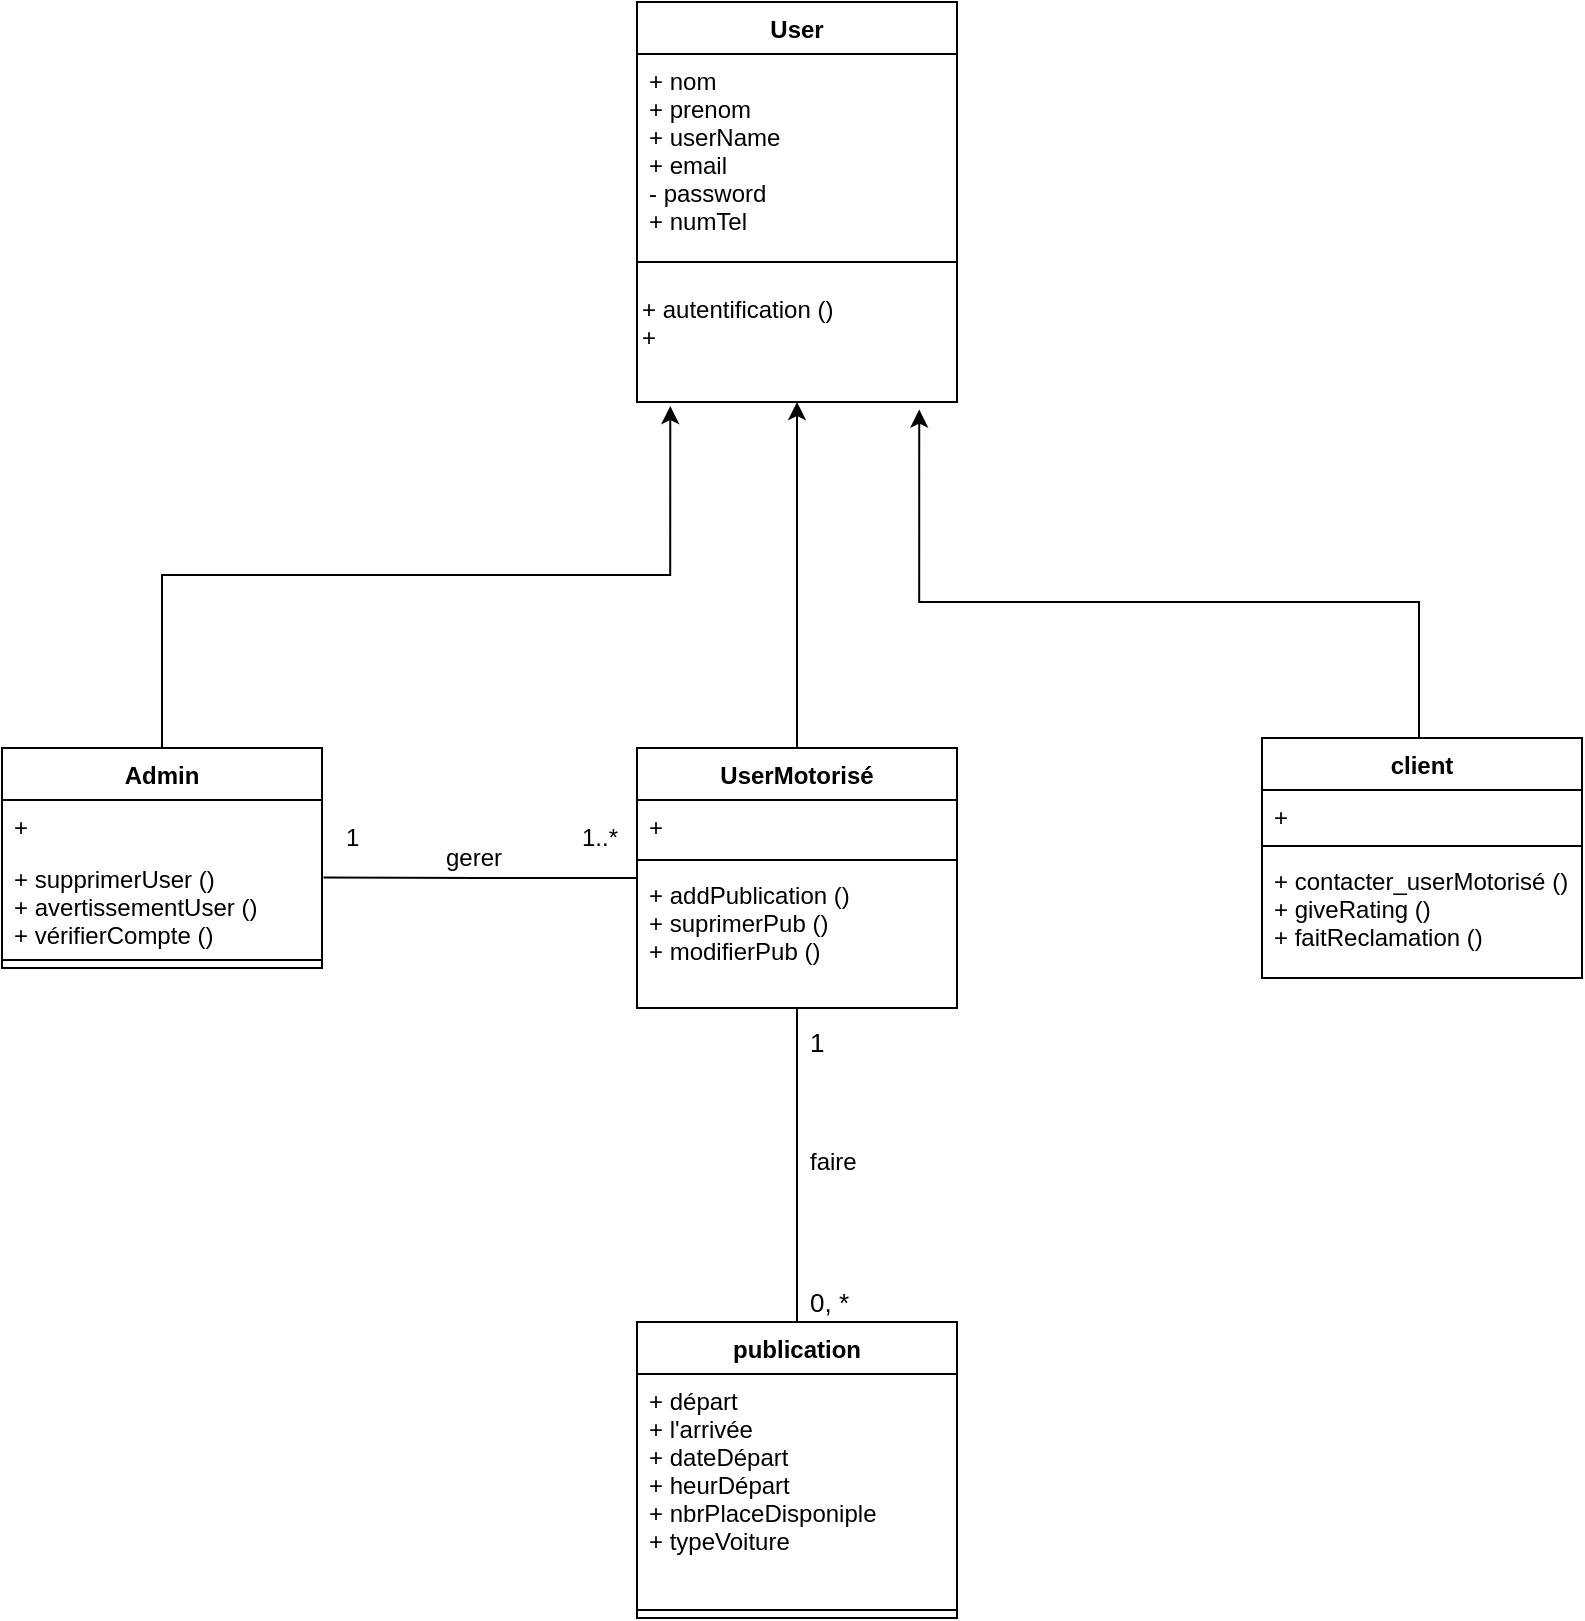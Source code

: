 <mxfile version="12.2.4" pages="1"><diagram id="ZdVGkIWvAgjCRvDq46bw" name="Page-1"><mxGraphModel dx="939" dy="1753" grid="1" gridSize="10" guides="1" tooltips="1" connect="1" arrows="1" fold="1" page="1" pageScale="1" pageWidth="827" pageHeight="1169" math="0" shadow="0"><root><mxCell id="0"/><mxCell id="1" parent="0"/><mxCell id="33" style="edgeStyle=orthogonalEdgeStyle;rounded=0;orthogonalLoop=1;jettySize=auto;html=1;exitX=0.5;exitY=0;exitDx=0;exitDy=0;entryX=0.104;entryY=1.034;entryDx=0;entryDy=0;entryPerimeter=0;" parent="1" source="7" target="54" edge="1"><mxGeometry relative="1" as="geometry"/></mxCell><mxCell id="7" value="Admin" style="swimlane;fontStyle=1;align=center;verticalAlign=top;childLayout=stackLayout;horizontal=1;startSize=26;horizontalStack=0;resizeParent=1;resizeParentMax=0;resizeLast=0;collapsible=1;marginBottom=0;" parent="1" vertex="1"><mxGeometry x="20" y="-637" width="160" height="110" as="geometry"/></mxCell><mxCell id="8" value="+" style="text;strokeColor=none;fillColor=none;align=left;verticalAlign=top;spacingLeft=4;spacingRight=4;overflow=hidden;rotatable=0;points=[[0,0.5],[1,0.5]];portConstraint=eastwest;" parent="7" vertex="1"><mxGeometry y="26" width="160" height="26" as="geometry"/></mxCell><mxCell id="10" value="+ supprimerUser ()&#10;+ avertissementUser ()&#10;+ vérifierCompte ()" style="text;strokeColor=none;fillColor=none;align=left;verticalAlign=top;spacingLeft=4;spacingRight=4;overflow=hidden;rotatable=0;points=[[0,0.5],[1,0.5]];portConstraint=eastwest;" parent="7" vertex="1"><mxGeometry y="52" width="160" height="50" as="geometry"/></mxCell><mxCell id="9" value="" style="line;strokeWidth=1;fillColor=none;align=left;verticalAlign=middle;spacingTop=-1;spacingLeft=3;spacingRight=3;rotatable=0;labelPosition=right;points=[];portConstraint=eastwest;" parent="7" vertex="1"><mxGeometry y="102" width="160" height="8" as="geometry"/></mxCell><mxCell id="36" style="edgeStyle=orthogonalEdgeStyle;rounded=0;orthogonalLoop=1;jettySize=auto;html=1;entryX=0.5;entryY=0;entryDx=0;entryDy=0;endArrow=none;endFill=0;" parent="1" source="11" target="27" edge="1"><mxGeometry relative="1" as="geometry"/></mxCell><mxCell id="60" style="edgeStyle=orthogonalEdgeStyle;rounded=0;orthogonalLoop=1;jettySize=auto;html=1;exitX=0.5;exitY=0;exitDx=0;exitDy=0;entryX=0.5;entryY=1;entryDx=0;entryDy=0;" edge="1" parent="1" source="11" target="54"><mxGeometry relative="1" as="geometry"/></mxCell><mxCell id="63" style="edgeStyle=orthogonalEdgeStyle;rounded=0;orthogonalLoop=1;jettySize=auto;html=1;entryX=1.005;entryY=0.254;entryDx=0;entryDy=0;entryPerimeter=0;endArrow=none;endFill=0;" edge="1" parent="1" source="11" target="10"><mxGeometry relative="1" as="geometry"/></mxCell><mxCell id="11" value="UserMotorisé" style="swimlane;fontStyle=1;align=center;verticalAlign=top;childLayout=stackLayout;horizontal=1;startSize=26;horizontalStack=0;resizeParent=1;resizeParentMax=0;resizeLast=0;collapsible=1;marginBottom=0;" parent="1" vertex="1"><mxGeometry x="337.5" y="-637" width="160" height="130" as="geometry"/></mxCell><mxCell id="12" value="+" style="text;strokeColor=none;fillColor=none;align=left;verticalAlign=top;spacingLeft=4;spacingRight=4;overflow=hidden;rotatable=0;points=[[0,0.5],[1,0.5]];portConstraint=eastwest;" parent="11" vertex="1"><mxGeometry y="26" width="160" height="26" as="geometry"/></mxCell><mxCell id="13" value="" style="line;strokeWidth=1;fillColor=none;align=left;verticalAlign=middle;spacingTop=-1;spacingLeft=3;spacingRight=3;rotatable=0;labelPosition=right;points=[];portConstraint=eastwest;" parent="11" vertex="1"><mxGeometry y="52" width="160" height="8" as="geometry"/></mxCell><mxCell id="14" value="+ addPublication ()&#10;+ suprimerPub ()&#10;+ modifierPub ()&#10;" style="text;strokeColor=none;fillColor=none;align=left;verticalAlign=top;spacingLeft=4;spacingRight=4;overflow=hidden;rotatable=0;points=[[0,0.5],[1,0.5]];portConstraint=eastwest;" parent="11" vertex="1"><mxGeometry y="60" width="160" height="70" as="geometry"/></mxCell><mxCell id="61" style="edgeStyle=orthogonalEdgeStyle;rounded=0;orthogonalLoop=1;jettySize=auto;html=1;entryX=0.882;entryY=1.063;entryDx=0;entryDy=0;entryPerimeter=0;" edge="1" parent="1" source="15" target="54"><mxGeometry relative="1" as="geometry"><Array as="points"><mxPoint x="728.5" y="-710"/><mxPoint x="478.5" y="-710"/></Array></mxGeometry></mxCell><mxCell id="15" value="client" style="swimlane;fontStyle=1;align=center;verticalAlign=top;childLayout=stackLayout;horizontal=1;startSize=26;horizontalStack=0;resizeParent=1;resizeParentMax=0;resizeLast=0;collapsible=1;marginBottom=0;" parent="1" vertex="1"><mxGeometry x="650" y="-642" width="160" height="120" as="geometry"/></mxCell><mxCell id="16" value="+ " style="text;strokeColor=none;fillColor=none;align=left;verticalAlign=top;spacingLeft=4;spacingRight=4;overflow=hidden;rotatable=0;points=[[0,0.5],[1,0.5]];portConstraint=eastwest;" parent="15" vertex="1"><mxGeometry y="26" width="160" height="24" as="geometry"/></mxCell><mxCell id="17" value="" style="line;strokeWidth=1;fillColor=none;align=left;verticalAlign=middle;spacingTop=-1;spacingLeft=3;spacingRight=3;rotatable=0;labelPosition=right;points=[];portConstraint=eastwest;" parent="15" vertex="1"><mxGeometry y="50" width="160" height="8" as="geometry"/></mxCell><mxCell id="18" value="+ contacter_userMotorisé ()&#10;+ giveRating ()&#10;+ faitReclamation ()&#10;" style="text;strokeColor=none;fillColor=none;align=left;verticalAlign=top;spacingLeft=4;spacingRight=4;overflow=hidden;rotatable=0;points=[[0,0.5],[1,0.5]];portConstraint=eastwest;" parent="15" vertex="1"><mxGeometry y="58" width="160" height="62" as="geometry"/></mxCell><mxCell id="19" value="User" style="swimlane;fontStyle=1;align=center;verticalAlign=top;childLayout=stackLayout;horizontal=1;startSize=26;horizontalStack=0;resizeParent=1;resizeParentMax=0;resizeLast=0;collapsible=1;marginBottom=0;" parent="1" vertex="1"><mxGeometry x="337.5" y="-1010" width="160" height="200" as="geometry"/></mxCell><mxCell id="20" value="+ nom&#10;+ prenom&#10;+ userName&#10;+ email&#10;- password&#10;+ numTel" style="text;strokeColor=none;fillColor=none;align=left;verticalAlign=top;spacingLeft=4;spacingRight=4;overflow=hidden;rotatable=0;points=[[0,0.5],[1,0.5]];portConstraint=eastwest;" parent="19" vertex="1"><mxGeometry y="26" width="160" height="94" as="geometry"/></mxCell><mxCell id="21" value="" style="line;strokeWidth=1;fillColor=none;align=left;verticalAlign=middle;spacingTop=-1;spacingLeft=3;spacingRight=3;rotatable=0;labelPosition=right;points=[];portConstraint=eastwest;" parent="19" vertex="1"><mxGeometry y="120" width="160" height="20" as="geometry"/></mxCell><mxCell id="54" value="+ autentification ()&lt;br&gt;+&amp;nbsp;" style="text;html=1;" parent="19" vertex="1"><mxGeometry y="140" width="160" height="60" as="geometry"/></mxCell><mxCell id="27" value="publication" style="swimlane;fontStyle=1;align=center;verticalAlign=top;childLayout=stackLayout;horizontal=1;startSize=26;horizontalStack=0;resizeParent=1;resizeParentMax=0;resizeLast=0;collapsible=1;marginBottom=0;" parent="1" vertex="1"><mxGeometry x="337.5" y="-350" width="160" height="148" as="geometry"/></mxCell><mxCell id="28" value="+ départ&#10;+ l'arrivée&#10;+ dateDépart&#10;+ heurDépart  &#10;+ nbrPlaceDisponiple&#10;+ typeVoiture" style="text;strokeColor=none;fillColor=none;align=left;verticalAlign=top;spacingLeft=4;spacingRight=4;overflow=hidden;rotatable=0;points=[[0,0.5],[1,0.5]];portConstraint=eastwest;" parent="27" vertex="1"><mxGeometry y="26" width="160" height="114" as="geometry"/></mxCell><mxCell id="29" value="" style="line;strokeWidth=1;fillColor=none;align=left;verticalAlign=middle;spacingTop=-1;spacingLeft=3;spacingRight=3;rotatable=0;labelPosition=right;points=[];portConstraint=eastwest;" parent="27" vertex="1"><mxGeometry y="140" width="160" height="8" as="geometry"/></mxCell><mxCell id="38" value="&lt;font style=&quot;font-size: 13px&quot;&gt;0, *&lt;/font&gt;" style="text;html=1;resizable=0;points=[];autosize=1;align=left;verticalAlign=top;spacingTop=-4;" parent="1" vertex="1"><mxGeometry x="421.5" y="-370" width="30" height="20" as="geometry"/></mxCell><mxCell id="41" value="&lt;font style=&quot;font-size: 13px&quot;&gt;1&lt;/font&gt;" style="text;html=1;resizable=0;points=[];autosize=1;align=left;verticalAlign=top;spacingTop=-4;" parent="1" vertex="1"><mxGeometry x="421.5" y="-500" width="20" height="20" as="geometry"/></mxCell><mxCell id="42" value="faire" style="text;html=1;resizable=0;points=[];autosize=1;align=left;verticalAlign=top;spacingTop=-4;" parent="1" vertex="1"><mxGeometry x="421.5" y="-440" width="40" height="20" as="geometry"/></mxCell><mxCell id="51" value="1..*" style="text;html=1;resizable=0;points=[];autosize=1;align=left;verticalAlign=top;spacingTop=-4;" parent="1" vertex="1"><mxGeometry x="307.5" y="-602" width="30" height="20" as="geometry"/></mxCell><mxCell id="57" value="1" style="text;html=1;resizable=0;points=[];autosize=1;align=left;verticalAlign=top;spacingTop=-4;" parent="1" vertex="1"><mxGeometry x="190" y="-602" width="20" height="20" as="geometry"/></mxCell><mxCell id="64" value="gerer" style="text;html=1;resizable=0;points=[];autosize=1;align=left;verticalAlign=top;spacingTop=-4;" vertex="1" parent="1"><mxGeometry x="240" y="-592" width="40" height="20" as="geometry"/></mxCell></root></mxGraphModel></diagram></mxfile>
